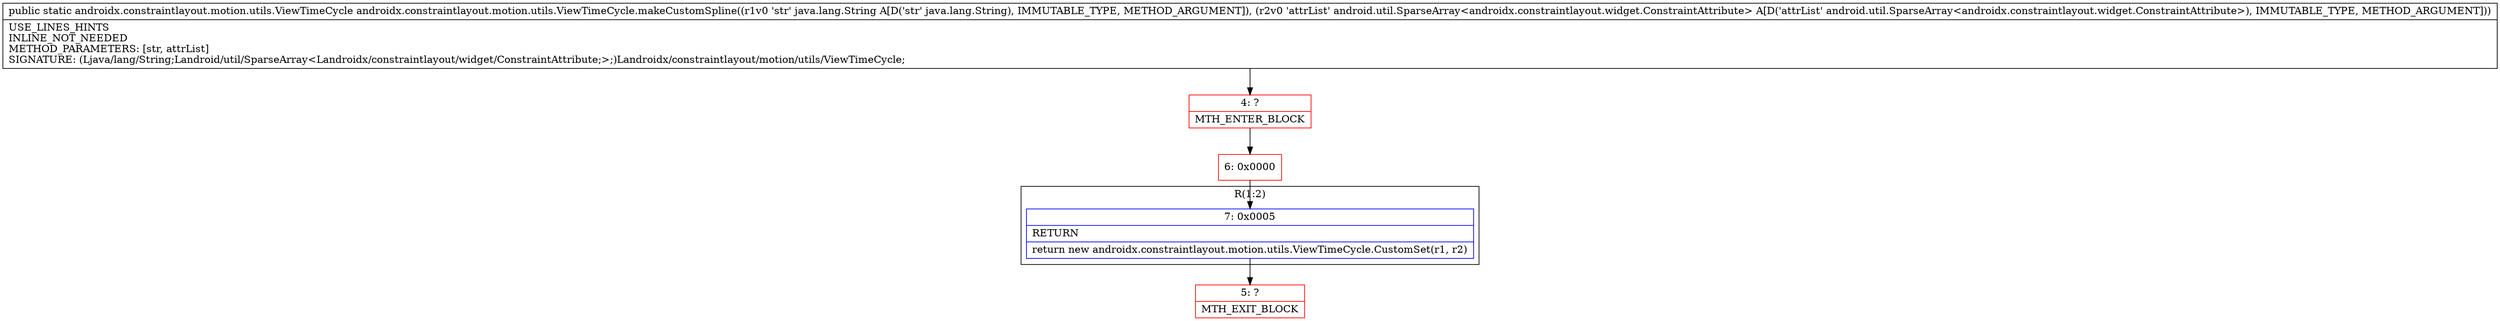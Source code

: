 digraph "CFG forandroidx.constraintlayout.motion.utils.ViewTimeCycle.makeCustomSpline(Ljava\/lang\/String;Landroid\/util\/SparseArray;)Landroidx\/constraintlayout\/motion\/utils\/ViewTimeCycle;" {
subgraph cluster_Region_1180206126 {
label = "R(1:2)";
node [shape=record,color=blue];
Node_7 [shape=record,label="{7\:\ 0x0005|RETURN\l|return new androidx.constraintlayout.motion.utils.ViewTimeCycle.CustomSet(r1, r2)\l}"];
}
Node_4 [shape=record,color=red,label="{4\:\ ?|MTH_ENTER_BLOCK\l}"];
Node_6 [shape=record,color=red,label="{6\:\ 0x0000}"];
Node_5 [shape=record,color=red,label="{5\:\ ?|MTH_EXIT_BLOCK\l}"];
MethodNode[shape=record,label="{public static androidx.constraintlayout.motion.utils.ViewTimeCycle androidx.constraintlayout.motion.utils.ViewTimeCycle.makeCustomSpline((r1v0 'str' java.lang.String A[D('str' java.lang.String), IMMUTABLE_TYPE, METHOD_ARGUMENT]), (r2v0 'attrList' android.util.SparseArray\<androidx.constraintlayout.widget.ConstraintAttribute\> A[D('attrList' android.util.SparseArray\<androidx.constraintlayout.widget.ConstraintAttribute\>), IMMUTABLE_TYPE, METHOD_ARGUMENT]))  | USE_LINES_HINTS\lINLINE_NOT_NEEDED\lMETHOD_PARAMETERS: [str, attrList]\lSIGNATURE: (Ljava\/lang\/String;Landroid\/util\/SparseArray\<Landroidx\/constraintlayout\/widget\/ConstraintAttribute;\>;)Landroidx\/constraintlayout\/motion\/utils\/ViewTimeCycle;\l}"];
MethodNode -> Node_4;Node_7 -> Node_5;
Node_4 -> Node_6;
Node_6 -> Node_7;
}

